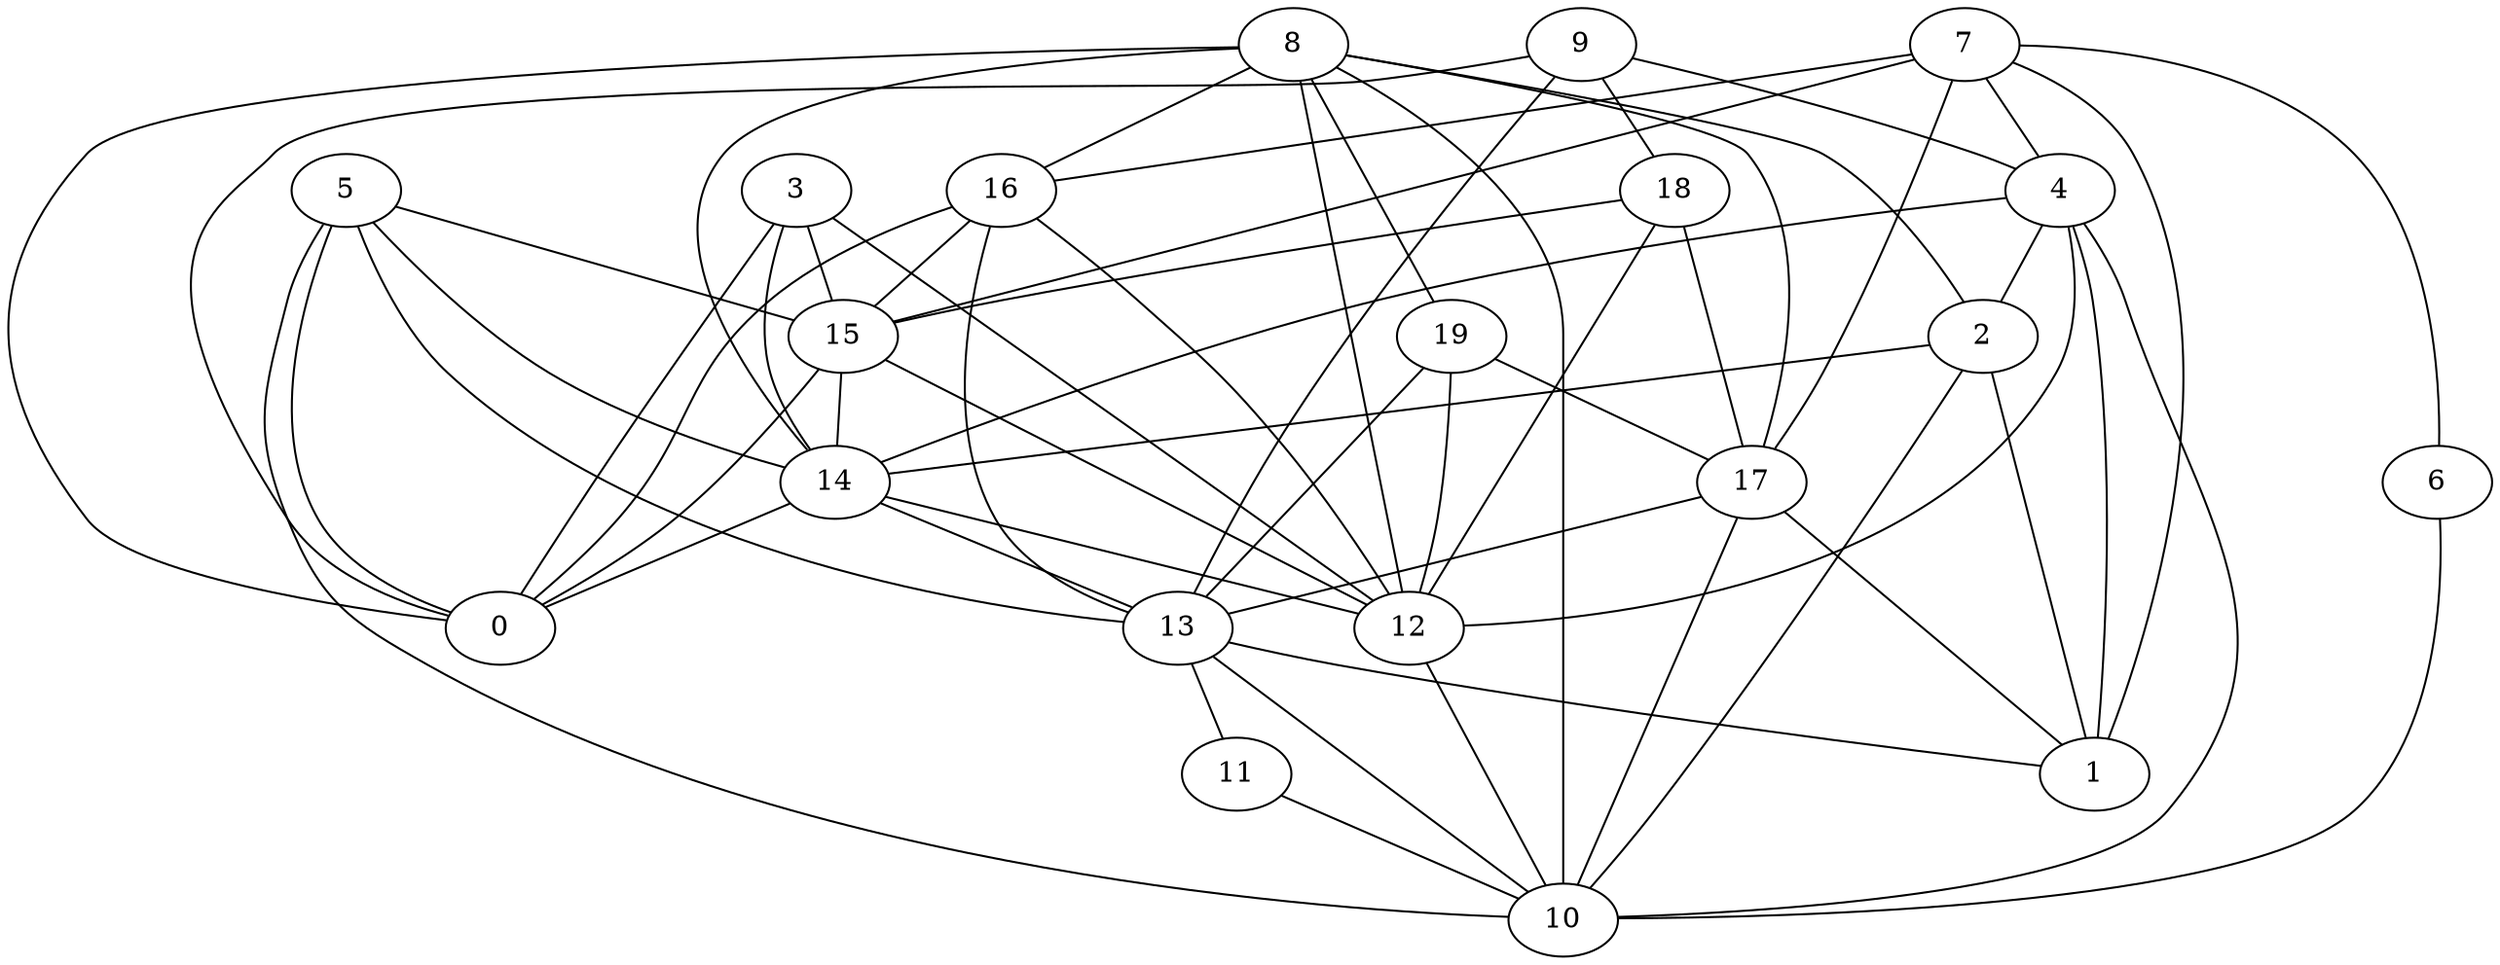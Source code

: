 digraph GG_graph {

subgraph G_graph {
edge [color = black]
"2" -> "10" [dir = none]
"17" -> "10" [dir = none]
"7" -> "1" [dir = none]
"18" -> "17" [dir = none]
"14" -> "13" [dir = none]
"16" -> "15" [dir = none]
"3" -> "12" [dir = none]
"3" -> "14" [dir = none]
"5" -> "0" [dir = none]
"5" -> "14" [dir = none]
"12" -> "10" [dir = none]
"4" -> "12" [dir = none]
"15" -> "14" [dir = none]
"13" -> "11" [dir = none]
"13" -> "1" [dir = none]
"9" -> "4" [dir = none]
"8" -> "19" [dir = none]
"19" -> "12" [dir = none]
"6" -> "10" [dir = none]
"8" -> "2" [dir = none]
"14" -> "12" [dir = none]
"16" -> "13" [dir = none]
"11" -> "10" [dir = none]
"5" -> "10" [dir = none]
"17" -> "13" [dir = none]
"8" -> "16" [dir = none]
"2" -> "1" [dir = none]
"9" -> "13" [dir = none]
"14" -> "0" [dir = none]
"8" -> "0" [dir = none]
"7" -> "4" [dir = none]
"17" -> "1" [dir = none]
"3" -> "0" [dir = none]
"8" -> "14" [dir = none]
"4" -> "1" [dir = none]
"7" -> "6" [dir = none]
"3" -> "15" [dir = none]
"9" -> "18" [dir = none]
"16" -> "12" [dir = none]
"7" -> "17" [dir = none]
"19" -> "13" [dir = none]
"8" -> "17" [dir = none]
"4" -> "10" [dir = none]
"16" -> "0" [dir = none]
"15" -> "12" [dir = none]
"5" -> "15" [dir = none]
"4" -> "2" [dir = none]
"5" -> "13" [dir = none]
"18" -> "15" [dir = none]
"19" -> "17" [dir = none]
"15" -> "0" [dir = none]
"4" -> "14" [dir = none]
"18" -> "12" [dir = none]
"2" -> "14" [dir = none]
"7" -> "15" [dir = none]
"8" -> "12" [dir = none]
"7" -> "16" [dir = none]
"13" -> "10" [dir = none]
"8" -> "10" [dir = none]
"9" -> "0" [dir = none]
}

}
